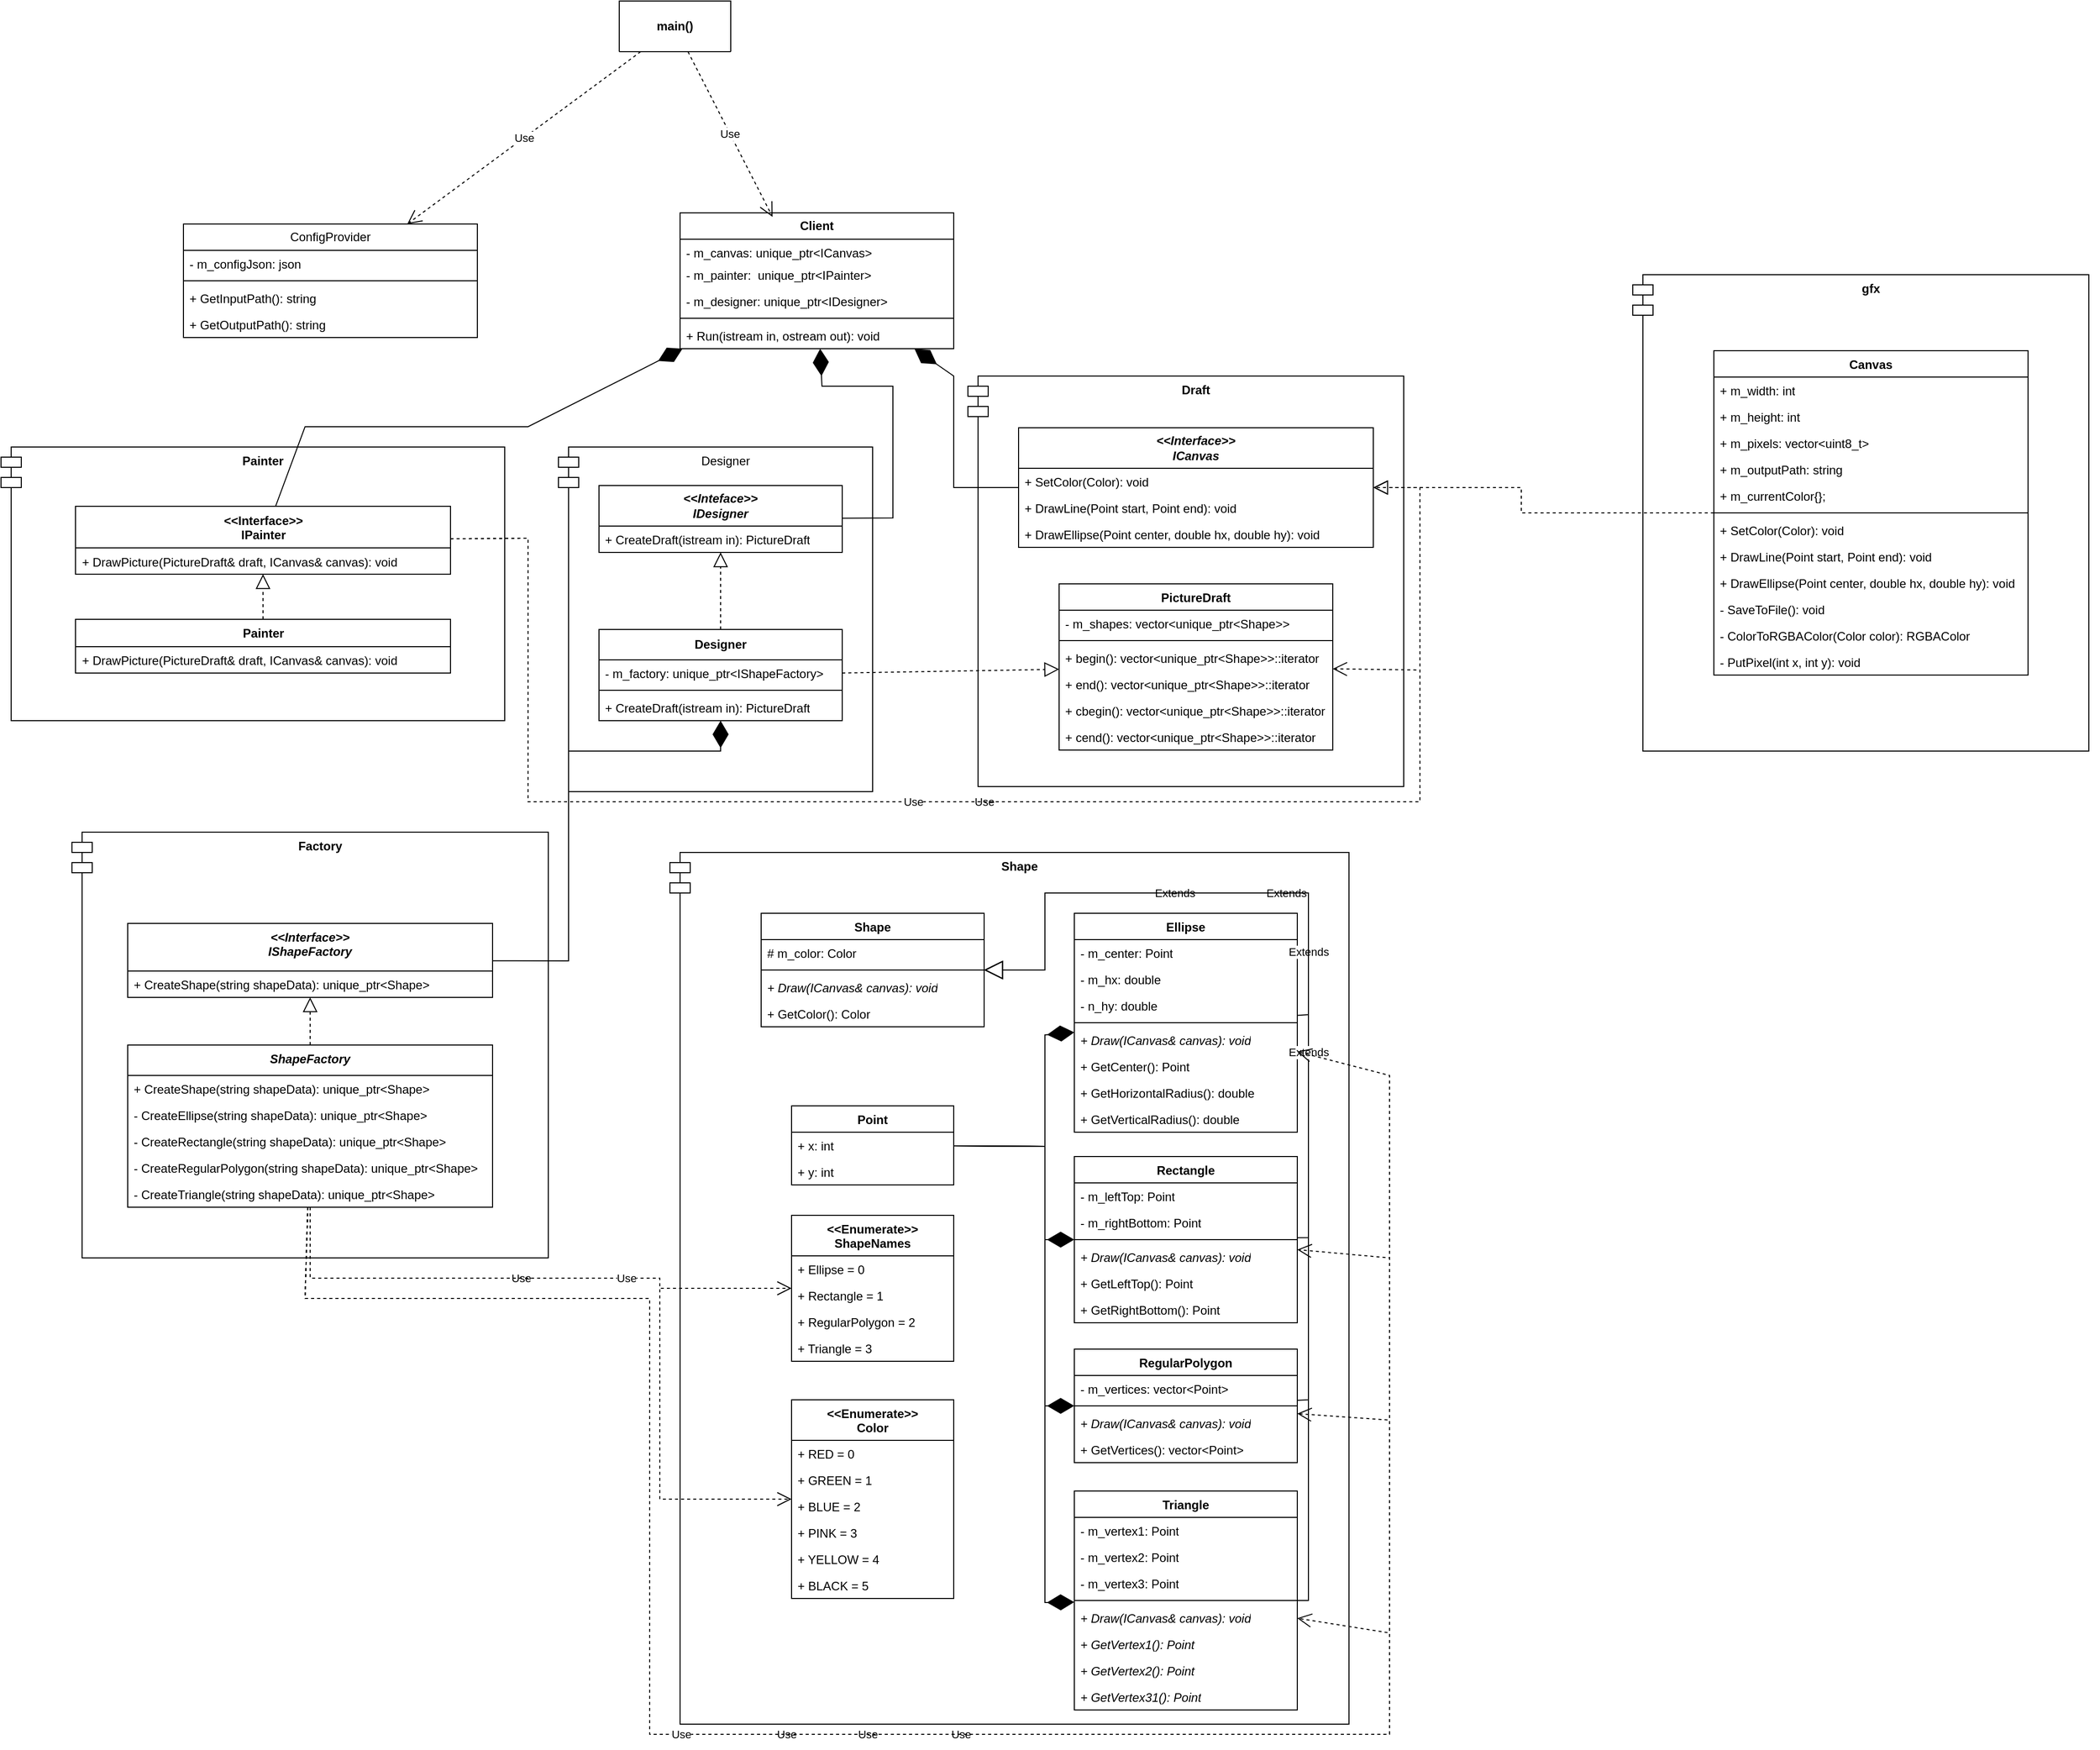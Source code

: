 <mxfile version="24.7.17">
  <diagram name="Страница — 1" id="SXaM1InzI6wnPIK8T-pC">
    <mxGraphModel dx="3489" dy="2000" grid="1" gridSize="10" guides="1" tooltips="1" connect="1" arrows="1" fold="1" page="1" pageScale="1" pageWidth="827" pageHeight="1169" math="0" shadow="0">
      <root>
        <mxCell id="0" />
        <mxCell id="1" parent="0" />
        <mxCell id="J_MpdMhLJ1Pl_25GPO_s-174" value="Designer" style="shape=module;align=left;spacingLeft=20;align=center;verticalAlign=top;whiteSpace=wrap;html=1;" vertex="1" parent="1">
          <mxGeometry x="820" y="480" width="310" height="340" as="geometry" />
        </mxCell>
        <mxCell id="J_MpdMhLJ1Pl_25GPO_s-74" value="" style="group" vertex="1" connectable="0" parent="1">
          <mxGeometry x="1890" y="310" width="450" height="470" as="geometry" />
        </mxCell>
        <mxCell id="J_MpdMhLJ1Pl_25GPO_s-73" value="&lt;b&gt;gfx&lt;/b&gt;" style="shape=module;align=left;spacingLeft=20;align=center;verticalAlign=top;whiteSpace=wrap;html=1;" vertex="1" parent="J_MpdMhLJ1Pl_25GPO_s-74">
          <mxGeometry x="-10" width="450" height="470" as="geometry" />
        </mxCell>
        <mxCell id="J_MpdMhLJ1Pl_25GPO_s-7" value="Canvas" style="swimlane;fontStyle=1;align=center;verticalAlign=top;childLayout=stackLayout;horizontal=1;startSize=26;horizontalStack=0;resizeParent=1;resizeParentMax=0;resizeLast=0;collapsible=1;marginBottom=0;whiteSpace=wrap;html=1;" vertex="1" parent="J_MpdMhLJ1Pl_25GPO_s-74">
          <mxGeometry x="70" y="75" width="310" height="320" as="geometry" />
        </mxCell>
        <mxCell id="J_MpdMhLJ1Pl_25GPO_s-8" value="+ m_width: int" style="text;strokeColor=none;fillColor=none;align=left;verticalAlign=top;spacingLeft=4;spacingRight=4;overflow=hidden;rotatable=0;points=[[0,0.5],[1,0.5]];portConstraint=eastwest;whiteSpace=wrap;html=1;" vertex="1" parent="J_MpdMhLJ1Pl_25GPO_s-7">
          <mxGeometry y="26" width="310" height="26" as="geometry" />
        </mxCell>
        <mxCell id="J_MpdMhLJ1Pl_25GPO_s-12" value="+ m_height: int" style="text;strokeColor=none;fillColor=none;align=left;verticalAlign=top;spacingLeft=4;spacingRight=4;overflow=hidden;rotatable=0;points=[[0,0.5],[1,0.5]];portConstraint=eastwest;whiteSpace=wrap;html=1;" vertex="1" parent="J_MpdMhLJ1Pl_25GPO_s-7">
          <mxGeometry y="52" width="310" height="26" as="geometry" />
        </mxCell>
        <mxCell id="J_MpdMhLJ1Pl_25GPO_s-13" value="+ m_pixels: vector&amp;lt;uint8_t&amp;gt;" style="text;strokeColor=none;fillColor=none;align=left;verticalAlign=top;spacingLeft=4;spacingRight=4;overflow=hidden;rotatable=0;points=[[0,0.5],[1,0.5]];portConstraint=eastwest;whiteSpace=wrap;html=1;" vertex="1" parent="J_MpdMhLJ1Pl_25GPO_s-7">
          <mxGeometry y="78" width="310" height="26" as="geometry" />
        </mxCell>
        <mxCell id="J_MpdMhLJ1Pl_25GPO_s-14" value="+ m_outputPath: string" style="text;strokeColor=none;fillColor=none;align=left;verticalAlign=top;spacingLeft=4;spacingRight=4;overflow=hidden;rotatable=0;points=[[0,0.5],[1,0.5]];portConstraint=eastwest;whiteSpace=wrap;html=1;" vertex="1" parent="J_MpdMhLJ1Pl_25GPO_s-7">
          <mxGeometry y="104" width="310" height="26" as="geometry" />
        </mxCell>
        <mxCell id="J_MpdMhLJ1Pl_25GPO_s-11" value="+ m_currentColor{};" style="text;strokeColor=none;fillColor=none;align=left;verticalAlign=top;spacingLeft=4;spacingRight=4;overflow=hidden;rotatable=0;points=[[0,0.5],[1,0.5]];portConstraint=eastwest;whiteSpace=wrap;html=1;" vertex="1" parent="J_MpdMhLJ1Pl_25GPO_s-7">
          <mxGeometry y="130" width="310" height="26" as="geometry" />
        </mxCell>
        <mxCell id="J_MpdMhLJ1Pl_25GPO_s-9" value="" style="line;strokeWidth=1;fillColor=none;align=left;verticalAlign=middle;spacingTop=-1;spacingLeft=3;spacingRight=3;rotatable=0;labelPosition=right;points=[];portConstraint=eastwest;strokeColor=inherit;" vertex="1" parent="J_MpdMhLJ1Pl_25GPO_s-7">
          <mxGeometry y="156" width="310" height="8" as="geometry" />
        </mxCell>
        <mxCell id="J_MpdMhLJ1Pl_25GPO_s-10" value="+ SetColor(Color): void" style="text;strokeColor=none;fillColor=none;align=left;verticalAlign=top;spacingLeft=4;spacingRight=4;overflow=hidden;rotatable=0;points=[[0,0.5],[1,0.5]];portConstraint=eastwest;whiteSpace=wrap;html=1;" vertex="1" parent="J_MpdMhLJ1Pl_25GPO_s-7">
          <mxGeometry y="164" width="310" height="26" as="geometry" />
        </mxCell>
        <mxCell id="J_MpdMhLJ1Pl_25GPO_s-15" value="+ DrawLine(Point start, Point end): void" style="text;strokeColor=none;fillColor=none;align=left;verticalAlign=top;spacingLeft=4;spacingRight=4;overflow=hidden;rotatable=0;points=[[0,0.5],[1,0.5]];portConstraint=eastwest;whiteSpace=wrap;html=1;" vertex="1" parent="J_MpdMhLJ1Pl_25GPO_s-7">
          <mxGeometry y="190" width="310" height="26" as="geometry" />
        </mxCell>
        <mxCell id="J_MpdMhLJ1Pl_25GPO_s-17" value="+ DrawEllipse(Point center, double hx, double hy): void" style="text;strokeColor=none;fillColor=none;align=left;verticalAlign=top;spacingLeft=4;spacingRight=4;overflow=hidden;rotatable=0;points=[[0,0.5],[1,0.5]];portConstraint=eastwest;whiteSpace=wrap;html=1;" vertex="1" parent="J_MpdMhLJ1Pl_25GPO_s-7">
          <mxGeometry y="216" width="310" height="26" as="geometry" />
        </mxCell>
        <mxCell id="J_MpdMhLJ1Pl_25GPO_s-18" value="- SaveToFile(): void" style="text;strokeColor=none;fillColor=none;align=left;verticalAlign=top;spacingLeft=4;spacingRight=4;overflow=hidden;rotatable=0;points=[[0,0.5],[1,0.5]];portConstraint=eastwest;whiteSpace=wrap;html=1;" vertex="1" parent="J_MpdMhLJ1Pl_25GPO_s-7">
          <mxGeometry y="242" width="310" height="26" as="geometry" />
        </mxCell>
        <mxCell id="J_MpdMhLJ1Pl_25GPO_s-19" value="- ColorToRGBAColor(Color color): RGBAColor" style="text;strokeColor=none;fillColor=none;align=left;verticalAlign=top;spacingLeft=4;spacingRight=4;overflow=hidden;rotatable=0;points=[[0,0.5],[1,0.5]];portConstraint=eastwest;whiteSpace=wrap;html=1;" vertex="1" parent="J_MpdMhLJ1Pl_25GPO_s-7">
          <mxGeometry y="268" width="310" height="26" as="geometry" />
        </mxCell>
        <mxCell id="J_MpdMhLJ1Pl_25GPO_s-16" value="- PutPixel(int x, int y): void" style="text;strokeColor=none;fillColor=none;align=left;verticalAlign=top;spacingLeft=4;spacingRight=4;overflow=hidden;rotatable=0;points=[[0,0.5],[1,0.5]];portConstraint=eastwest;whiteSpace=wrap;html=1;" vertex="1" parent="J_MpdMhLJ1Pl_25GPO_s-7">
          <mxGeometry y="294" width="310" height="26" as="geometry" />
        </mxCell>
        <mxCell id="J_MpdMhLJ1Pl_25GPO_s-55" value="" style="group;fontStyle=1" vertex="1" connectable="0" parent="1">
          <mxGeometry x="1224" y="410" width="430" height="405" as="geometry" />
        </mxCell>
        <mxCell id="J_MpdMhLJ1Pl_25GPO_s-54" value="&lt;b&gt;Draft&lt;/b&gt;" style="shape=module;align=left;spacingLeft=20;align=center;verticalAlign=top;whiteSpace=wrap;html=1;" vertex="1" parent="J_MpdMhLJ1Pl_25GPO_s-55">
          <mxGeometry width="430" height="405" as="geometry" />
        </mxCell>
        <mxCell id="J_MpdMhLJ1Pl_25GPO_s-36" value="&amp;lt;&amp;lt;Interface&amp;gt;&amp;gt;&lt;br&gt;ICanvas" style="swimlane;fontStyle=3;childLayout=stackLayout;horizontal=1;startSize=40;fillColor=none;horizontalStack=0;resizeParent=1;resizeParentMax=0;resizeLast=0;collapsible=1;marginBottom=0;whiteSpace=wrap;html=1;" vertex="1" parent="J_MpdMhLJ1Pl_25GPO_s-55">
          <mxGeometry x="50" y="51" width="350" height="118" as="geometry" />
        </mxCell>
        <mxCell id="J_MpdMhLJ1Pl_25GPO_s-40" value="+ SetColor(Color): void" style="text;strokeColor=none;fillColor=none;align=left;verticalAlign=top;spacingLeft=4;spacingRight=4;overflow=hidden;rotatable=0;points=[[0,0.5],[1,0.5]];portConstraint=eastwest;whiteSpace=wrap;html=1;" vertex="1" parent="J_MpdMhLJ1Pl_25GPO_s-36">
          <mxGeometry y="40" width="350" height="26" as="geometry" />
        </mxCell>
        <mxCell id="J_MpdMhLJ1Pl_25GPO_s-41" value="+ DrawLine(Point start, Point end): void" style="text;strokeColor=none;fillColor=none;align=left;verticalAlign=top;spacingLeft=4;spacingRight=4;overflow=hidden;rotatable=0;points=[[0,0.5],[1,0.5]];portConstraint=eastwest;whiteSpace=wrap;html=1;" vertex="1" parent="J_MpdMhLJ1Pl_25GPO_s-36">
          <mxGeometry y="66" width="350" height="26" as="geometry" />
        </mxCell>
        <mxCell id="J_MpdMhLJ1Pl_25GPO_s-42" value="+ DrawEllipse(Point center, double hx, double hy): void" style="text;strokeColor=none;fillColor=none;align=left;verticalAlign=top;spacingLeft=4;spacingRight=4;overflow=hidden;rotatable=0;points=[[0,0.5],[1,0.5]];portConstraint=eastwest;whiteSpace=wrap;html=1;" vertex="1" parent="J_MpdMhLJ1Pl_25GPO_s-36">
          <mxGeometry y="92" width="350" height="26" as="geometry" />
        </mxCell>
        <mxCell id="J_MpdMhLJ1Pl_25GPO_s-43" value="PictureDraft" style="swimlane;fontStyle=1;align=center;verticalAlign=top;childLayout=stackLayout;horizontal=1;startSize=26;horizontalStack=0;resizeParent=1;resizeParentMax=0;resizeLast=0;collapsible=1;marginBottom=0;whiteSpace=wrap;html=1;" vertex="1" parent="J_MpdMhLJ1Pl_25GPO_s-55">
          <mxGeometry x="90" y="205" width="270" height="164" as="geometry" />
        </mxCell>
        <mxCell id="J_MpdMhLJ1Pl_25GPO_s-44" value="- m_shapes: vector&amp;lt;unique_ptr&amp;lt;Shape&amp;gt;&amp;gt;" style="text;strokeColor=none;fillColor=none;align=left;verticalAlign=top;spacingLeft=4;spacingRight=4;overflow=hidden;rotatable=0;points=[[0,0.5],[1,0.5]];portConstraint=eastwest;whiteSpace=wrap;html=1;" vertex="1" parent="J_MpdMhLJ1Pl_25GPO_s-43">
          <mxGeometry y="26" width="270" height="26" as="geometry" />
        </mxCell>
        <mxCell id="J_MpdMhLJ1Pl_25GPO_s-45" value="" style="line;strokeWidth=1;fillColor=none;align=left;verticalAlign=middle;spacingTop=-1;spacingLeft=3;spacingRight=3;rotatable=0;labelPosition=right;points=[];portConstraint=eastwest;strokeColor=inherit;" vertex="1" parent="J_MpdMhLJ1Pl_25GPO_s-43">
          <mxGeometry y="52" width="270" height="8" as="geometry" />
        </mxCell>
        <mxCell id="J_MpdMhLJ1Pl_25GPO_s-51" value="+ begin(): vector&amp;lt;unique_ptr&amp;lt;Shape&amp;gt;&amp;gt;::iterator" style="text;strokeColor=none;fillColor=none;align=left;verticalAlign=top;spacingLeft=4;spacingRight=4;overflow=hidden;rotatable=0;points=[[0,0.5],[1,0.5]];portConstraint=eastwest;whiteSpace=wrap;html=1;" vertex="1" parent="J_MpdMhLJ1Pl_25GPO_s-43">
          <mxGeometry y="60" width="270" height="26" as="geometry" />
        </mxCell>
        <mxCell id="J_MpdMhLJ1Pl_25GPO_s-46" value="+ end(): vector&amp;lt;unique_ptr&amp;lt;Shape&amp;gt;&amp;gt;::iterator" style="text;strokeColor=none;fillColor=none;align=left;verticalAlign=top;spacingLeft=4;spacingRight=4;overflow=hidden;rotatable=0;points=[[0,0.5],[1,0.5]];portConstraint=eastwest;whiteSpace=wrap;html=1;" vertex="1" parent="J_MpdMhLJ1Pl_25GPO_s-43">
          <mxGeometry y="86" width="270" height="26" as="geometry" />
        </mxCell>
        <mxCell id="J_MpdMhLJ1Pl_25GPO_s-49" value="+ cbegin(): vector&amp;lt;unique_ptr&amp;lt;Shape&amp;gt;&amp;gt;::iterator" style="text;strokeColor=none;fillColor=none;align=left;verticalAlign=top;spacingLeft=4;spacingRight=4;overflow=hidden;rotatable=0;points=[[0,0.5],[1,0.5]];portConstraint=eastwest;whiteSpace=wrap;html=1;" vertex="1" parent="J_MpdMhLJ1Pl_25GPO_s-43">
          <mxGeometry y="112" width="270" height="26" as="geometry" />
        </mxCell>
        <mxCell id="J_MpdMhLJ1Pl_25GPO_s-50" value="+ cend(): vector&amp;lt;unique_ptr&amp;lt;Shape&amp;gt;&amp;gt;::iterator" style="text;strokeColor=none;fillColor=none;align=left;verticalAlign=top;spacingLeft=4;spacingRight=4;overflow=hidden;rotatable=0;points=[[0,0.5],[1,0.5]];portConstraint=eastwest;whiteSpace=wrap;html=1;" vertex="1" parent="J_MpdMhLJ1Pl_25GPO_s-43">
          <mxGeometry y="138" width="270" height="26" as="geometry" />
        </mxCell>
        <mxCell id="J_MpdMhLJ1Pl_25GPO_s-1" value="ConfigProvider" style="swimlane;fontStyle=0;childLayout=stackLayout;horizontal=1;startSize=26;fillColor=none;horizontalStack=0;resizeParent=1;resizeParentMax=0;resizeLast=0;collapsible=1;marginBottom=0;whiteSpace=wrap;html=1;" vertex="1" parent="1">
          <mxGeometry x="450" y="260" width="290" height="112" as="geometry" />
        </mxCell>
        <mxCell id="J_MpdMhLJ1Pl_25GPO_s-2" value="- m_configJson: json" style="text;strokeColor=none;fillColor=none;align=left;verticalAlign=top;spacingLeft=4;spacingRight=4;overflow=hidden;rotatable=0;points=[[0,0.5],[1,0.5]];portConstraint=eastwest;whiteSpace=wrap;html=1;" vertex="1" parent="J_MpdMhLJ1Pl_25GPO_s-1">
          <mxGeometry y="26" width="290" height="26" as="geometry" />
        </mxCell>
        <mxCell id="J_MpdMhLJ1Pl_25GPO_s-5" value="" style="line;strokeWidth=1;fillColor=none;align=left;verticalAlign=middle;spacingTop=-1;spacingLeft=3;spacingRight=3;rotatable=0;labelPosition=right;points=[];portConstraint=eastwest;strokeColor=inherit;" vertex="1" parent="J_MpdMhLJ1Pl_25GPO_s-1">
          <mxGeometry y="52" width="290" height="8" as="geometry" />
        </mxCell>
        <mxCell id="J_MpdMhLJ1Pl_25GPO_s-4" value="+ GetInputPath(): string" style="text;strokeColor=none;fillColor=none;align=left;verticalAlign=top;spacingLeft=4;spacingRight=4;overflow=hidden;rotatable=0;points=[[0,0.5],[1,0.5]];portConstraint=eastwest;whiteSpace=wrap;html=1;" vertex="1" parent="J_MpdMhLJ1Pl_25GPO_s-1">
          <mxGeometry y="60" width="290" height="26" as="geometry" />
        </mxCell>
        <mxCell id="J_MpdMhLJ1Pl_25GPO_s-6" value="+ GetOutputPath(): string" style="text;strokeColor=none;fillColor=none;align=left;verticalAlign=top;spacingLeft=4;spacingRight=4;overflow=hidden;rotatable=0;points=[[0,0.5],[1,0.5]];portConstraint=eastwest;whiteSpace=wrap;html=1;" vertex="1" parent="J_MpdMhLJ1Pl_25GPO_s-1">
          <mxGeometry y="86" width="290" height="26" as="geometry" />
        </mxCell>
        <mxCell id="J_MpdMhLJ1Pl_25GPO_s-20" value="Client" style="swimlane;fontStyle=1;childLayout=stackLayout;horizontal=1;startSize=26;fillColor=none;horizontalStack=0;resizeParent=1;resizeParentMax=0;resizeLast=0;collapsible=1;marginBottom=0;whiteSpace=wrap;html=1;" vertex="1" parent="1">
          <mxGeometry x="940" y="249" width="270" height="134" as="geometry" />
        </mxCell>
        <mxCell id="J_MpdMhLJ1Pl_25GPO_s-21" value="- m_canvas: unique_ptr&amp;lt;ICanvas&amp;gt;" style="text;strokeColor=none;fillColor=none;align=left;verticalAlign=top;spacingLeft=4;spacingRight=4;overflow=hidden;rotatable=0;points=[[0,0.5],[1,0.5]];portConstraint=eastwest;whiteSpace=wrap;html=1;" vertex="1" parent="J_MpdMhLJ1Pl_25GPO_s-20">
          <mxGeometry y="26" width="270" height="22" as="geometry" />
        </mxCell>
        <mxCell id="J_MpdMhLJ1Pl_25GPO_s-23" value="- m_painter:&amp;nbsp; unique_ptr&amp;lt;IPainter&amp;gt;" style="text;strokeColor=none;fillColor=none;align=left;verticalAlign=top;spacingLeft=4;spacingRight=4;overflow=hidden;rotatable=0;points=[[0,0.5],[1,0.5]];portConstraint=eastwest;whiteSpace=wrap;html=1;" vertex="1" parent="J_MpdMhLJ1Pl_25GPO_s-20">
          <mxGeometry y="48" width="270" height="26" as="geometry" />
        </mxCell>
        <mxCell id="J_MpdMhLJ1Pl_25GPO_s-22" value="- m_designer: unique_ptr&amp;lt;IDesigner&amp;gt;" style="text;strokeColor=none;fillColor=none;align=left;verticalAlign=top;spacingLeft=4;spacingRight=4;overflow=hidden;rotatable=0;points=[[0,0.5],[1,0.5]];portConstraint=eastwest;whiteSpace=wrap;html=1;" vertex="1" parent="J_MpdMhLJ1Pl_25GPO_s-20">
          <mxGeometry y="74" width="270" height="26" as="geometry" />
        </mxCell>
        <mxCell id="J_MpdMhLJ1Pl_25GPO_s-24" value="" style="line;strokeWidth=1;fillColor=none;align=left;verticalAlign=middle;spacingTop=-1;spacingLeft=3;spacingRight=3;rotatable=0;labelPosition=right;points=[];portConstraint=eastwest;strokeColor=inherit;" vertex="1" parent="J_MpdMhLJ1Pl_25GPO_s-20">
          <mxGeometry y="100" width="270" height="8" as="geometry" />
        </mxCell>
        <mxCell id="J_MpdMhLJ1Pl_25GPO_s-25" value="+ Run(istream in, ostream out): void" style="text;strokeColor=none;fillColor=none;align=left;verticalAlign=top;spacingLeft=4;spacingRight=4;overflow=hidden;rotatable=0;points=[[0,0.5],[1,0.5]];portConstraint=eastwest;whiteSpace=wrap;html=1;" vertex="1" parent="J_MpdMhLJ1Pl_25GPO_s-20">
          <mxGeometry y="108" width="270" height="26" as="geometry" />
        </mxCell>
        <mxCell id="J_MpdMhLJ1Pl_25GPO_s-26" value="&amp;lt;&amp;lt;Inteface&amp;gt;&amp;gt;&lt;br&gt;IDesigner" style="swimlane;fontStyle=3;childLayout=stackLayout;horizontal=1;startSize=40;fillColor=none;horizontalStack=0;resizeParent=1;resizeParentMax=0;resizeLast=0;collapsible=1;marginBottom=0;whiteSpace=wrap;html=1;" vertex="1" parent="1">
          <mxGeometry x="860" y="518" width="240" height="66" as="geometry" />
        </mxCell>
        <mxCell id="J_MpdMhLJ1Pl_25GPO_s-27" value="+ CreateDraft(istream in): PictureDraft" style="text;strokeColor=none;fillColor=none;align=left;verticalAlign=top;spacingLeft=4;spacingRight=4;overflow=hidden;rotatable=0;points=[[0,0.5],[1,0.5]];portConstraint=eastwest;whiteSpace=wrap;html=1;" vertex="1" parent="J_MpdMhLJ1Pl_25GPO_s-26">
          <mxGeometry y="40" width="240" height="26" as="geometry" />
        </mxCell>
        <mxCell id="J_MpdMhLJ1Pl_25GPO_s-30" value="Designer" style="swimlane;fontStyle=1;childLayout=stackLayout;horizontal=1;startSize=30;fillColor=none;horizontalStack=0;resizeParent=1;resizeParentMax=0;resizeLast=0;collapsible=1;marginBottom=0;whiteSpace=wrap;html=1;" vertex="1" parent="1">
          <mxGeometry x="860" y="660" width="240" height="90" as="geometry" />
        </mxCell>
        <mxCell id="J_MpdMhLJ1Pl_25GPO_s-33" value="- m_factory: unique_ptr&amp;lt;IShapeFactory&amp;gt;" style="text;strokeColor=none;fillColor=none;align=left;verticalAlign=top;spacingLeft=4;spacingRight=4;overflow=hidden;rotatable=0;points=[[0,0.5],[1,0.5]];portConstraint=eastwest;whiteSpace=wrap;html=1;" vertex="1" parent="J_MpdMhLJ1Pl_25GPO_s-30">
          <mxGeometry y="30" width="240" height="26" as="geometry" />
        </mxCell>
        <mxCell id="J_MpdMhLJ1Pl_25GPO_s-32" value="" style="line;strokeWidth=1;fillColor=none;align=left;verticalAlign=middle;spacingTop=-1;spacingLeft=3;spacingRight=3;rotatable=0;labelPosition=right;points=[];portConstraint=eastwest;strokeColor=inherit;" vertex="1" parent="J_MpdMhLJ1Pl_25GPO_s-30">
          <mxGeometry y="56" width="240" height="8" as="geometry" />
        </mxCell>
        <mxCell id="J_MpdMhLJ1Pl_25GPO_s-31" value="+ CreateDraft(istream in): PictureDraft" style="text;strokeColor=none;fillColor=none;align=left;verticalAlign=top;spacingLeft=4;spacingRight=4;overflow=hidden;rotatable=0;points=[[0,0.5],[1,0.5]];portConstraint=eastwest;whiteSpace=wrap;html=1;" vertex="1" parent="J_MpdMhLJ1Pl_25GPO_s-30">
          <mxGeometry y="64" width="240" height="26" as="geometry" />
        </mxCell>
        <mxCell id="J_MpdMhLJ1Pl_25GPO_s-34" value="" style="endArrow=block;dashed=1;endFill=0;endSize=12;html=1;rounded=0;" edge="1" parent="1" source="J_MpdMhLJ1Pl_25GPO_s-30" target="J_MpdMhLJ1Pl_25GPO_s-26">
          <mxGeometry width="160" relative="1" as="geometry">
            <mxPoint x="930" y="700" as="sourcePoint" />
            <mxPoint x="1090" y="700" as="targetPoint" />
          </mxGeometry>
        </mxCell>
        <mxCell id="J_MpdMhLJ1Pl_25GPO_s-35" value="" style="endArrow=diamondThin;endFill=1;endSize=24;html=1;rounded=0;" edge="1" parent="1" source="J_MpdMhLJ1Pl_25GPO_s-26" target="J_MpdMhLJ1Pl_25GPO_s-20">
          <mxGeometry width="160" relative="1" as="geometry">
            <mxPoint x="750" y="560" as="sourcePoint" />
            <mxPoint x="910" y="560" as="targetPoint" />
            <Array as="points">
              <mxPoint x="1150" y="550" />
              <mxPoint x="1150" y="420" />
              <mxPoint x="1080" y="420" />
            </Array>
          </mxGeometry>
        </mxCell>
        <mxCell id="J_MpdMhLJ1Pl_25GPO_s-47" value="" style="endArrow=block;dashed=1;endFill=0;endSize=12;html=1;rounded=0;" edge="1" parent="1" source="J_MpdMhLJ1Pl_25GPO_s-7" target="J_MpdMhLJ1Pl_25GPO_s-36">
          <mxGeometry width="160" relative="1" as="geometry">
            <mxPoint x="930" y="630" as="sourcePoint" />
            <mxPoint x="1090" y="630" as="targetPoint" />
            <Array as="points">
              <mxPoint x="1770" y="545" />
              <mxPoint x="1770" y="520" />
            </Array>
          </mxGeometry>
        </mxCell>
        <mxCell id="J_MpdMhLJ1Pl_25GPO_s-48" value="" style="endArrow=diamondThin;endFill=1;endSize=24;html=1;rounded=0;" edge="1" parent="1" source="J_MpdMhLJ1Pl_25GPO_s-36" target="J_MpdMhLJ1Pl_25GPO_s-20">
          <mxGeometry width="160" relative="1" as="geometry">
            <mxPoint x="930" y="630" as="sourcePoint" />
            <mxPoint x="1090" y="630" as="targetPoint" />
            <Array as="points">
              <mxPoint x="1210" y="520" />
              <mxPoint x="1210" y="410" />
            </Array>
          </mxGeometry>
        </mxCell>
        <mxCell id="J_MpdMhLJ1Pl_25GPO_s-53" value="" style="endArrow=block;dashed=1;endFill=0;endSize=12;html=1;rounded=0;" edge="1" parent="1" source="J_MpdMhLJ1Pl_25GPO_s-30" target="J_MpdMhLJ1Pl_25GPO_s-43">
          <mxGeometry width="160" relative="1" as="geometry">
            <mxPoint x="1210" y="670" as="sourcePoint" />
            <mxPoint x="1370" y="670" as="targetPoint" />
          </mxGeometry>
        </mxCell>
        <mxCell id="J_MpdMhLJ1Pl_25GPO_s-62" value="&lt;b&gt;main()&lt;/b&gt;" style="swimlane;fontStyle=0;childLayout=stackLayout;horizontal=1;startSize=50;fillColor=none;horizontalStack=0;resizeParent=1;resizeParentMax=0;resizeLast=0;collapsible=1;marginBottom=0;whiteSpace=wrap;html=1;" vertex="1" collapsed="1" parent="1">
          <mxGeometry x="880" y="40" width="110" height="50" as="geometry">
            <mxRectangle x="900" y="80" width="140" height="52" as="alternateBounds" />
          </mxGeometry>
        </mxCell>
        <mxCell id="J_MpdMhLJ1Pl_25GPO_s-66" value="Use" style="endArrow=open;endSize=12;dashed=1;html=1;rounded=0;" edge="1" parent="1" source="J_MpdMhLJ1Pl_25GPO_s-62" target="J_MpdMhLJ1Pl_25GPO_s-1">
          <mxGeometry width="160" relative="1" as="geometry">
            <mxPoint x="550" y="270" as="sourcePoint" />
            <mxPoint x="710" y="270" as="targetPoint" />
          </mxGeometry>
        </mxCell>
        <mxCell id="J_MpdMhLJ1Pl_25GPO_s-68" value="Use" style="endArrow=open;endSize=12;dashed=1;html=1;rounded=0;entryX=0.338;entryY=0.03;entryDx=0;entryDy=0;entryPerimeter=0;" edge="1" parent="1" source="J_MpdMhLJ1Pl_25GPO_s-62" target="J_MpdMhLJ1Pl_25GPO_s-20">
          <mxGeometry width="160" relative="1" as="geometry">
            <mxPoint x="550" y="270" as="sourcePoint" />
            <mxPoint x="710" y="270" as="targetPoint" />
          </mxGeometry>
        </mxCell>
        <mxCell id="J_MpdMhLJ1Pl_25GPO_s-70" value="" style="group" vertex="1" connectable="0" parent="1">
          <mxGeometry x="270" y="480" width="497" height="270" as="geometry" />
        </mxCell>
        <mxCell id="J_MpdMhLJ1Pl_25GPO_s-69" value="&lt;b&gt;Painter&lt;/b&gt;" style="shape=module;align=left;spacingLeft=20;align=center;verticalAlign=top;whiteSpace=wrap;html=1;" vertex="1" parent="J_MpdMhLJ1Pl_25GPO_s-70">
          <mxGeometry width="497" height="270" as="geometry" />
        </mxCell>
        <mxCell id="J_MpdMhLJ1Pl_25GPO_s-56" value="&amp;lt;&amp;lt;Interface&amp;gt;&amp;gt;&lt;br&gt;IPainter" style="swimlane;fontStyle=1;align=center;verticalAlign=top;childLayout=stackLayout;horizontal=1;startSize=41;horizontalStack=0;resizeParent=1;resizeParentMax=0;resizeLast=0;collapsible=1;marginBottom=0;whiteSpace=wrap;html=1;" vertex="1" parent="J_MpdMhLJ1Pl_25GPO_s-70">
          <mxGeometry x="73.5" y="58.5" width="370" height="67" as="geometry" />
        </mxCell>
        <mxCell id="J_MpdMhLJ1Pl_25GPO_s-59" value="+ DrawPicture(PictureDraft&amp;amp; draft, ICanvas&amp;amp; canvas): void" style="text;strokeColor=none;fillColor=none;align=left;verticalAlign=top;spacingLeft=4;spacingRight=4;overflow=hidden;rotatable=0;points=[[0,0.5],[1,0.5]];portConstraint=eastwest;whiteSpace=wrap;html=1;" vertex="1" parent="J_MpdMhLJ1Pl_25GPO_s-56">
          <mxGeometry y="41" width="370" height="26" as="geometry" />
        </mxCell>
        <mxCell id="J_MpdMhLJ1Pl_25GPO_s-60" value="Painter" style="swimlane;fontStyle=1;align=center;verticalAlign=top;childLayout=stackLayout;horizontal=1;startSize=27;horizontalStack=0;resizeParent=1;resizeParentMax=0;resizeLast=0;collapsible=1;marginBottom=0;whiteSpace=wrap;html=1;" vertex="1" parent="J_MpdMhLJ1Pl_25GPO_s-70">
          <mxGeometry x="73.5" y="170" width="370" height="53" as="geometry" />
        </mxCell>
        <mxCell id="J_MpdMhLJ1Pl_25GPO_s-61" value="+ DrawPicture(PictureDraft&amp;amp; draft, ICanvas&amp;amp; canvas): void" style="text;strokeColor=none;fillColor=none;align=left;verticalAlign=top;spacingLeft=4;spacingRight=4;overflow=hidden;rotatable=0;points=[[0,0.5],[1,0.5]];portConstraint=eastwest;whiteSpace=wrap;html=1;" vertex="1" parent="J_MpdMhLJ1Pl_25GPO_s-60">
          <mxGeometry y="27" width="370" height="26" as="geometry" />
        </mxCell>
        <mxCell id="J_MpdMhLJ1Pl_25GPO_s-72" value="" style="endArrow=block;dashed=1;endFill=0;endSize=12;html=1;rounded=0;" edge="1" parent="J_MpdMhLJ1Pl_25GPO_s-70" source="J_MpdMhLJ1Pl_25GPO_s-60" target="J_MpdMhLJ1Pl_25GPO_s-56">
          <mxGeometry width="160" relative="1" as="geometry">
            <mxPoint x="717" y="190" as="sourcePoint" />
            <mxPoint x="712" y="115" as="targetPoint" />
          </mxGeometry>
        </mxCell>
        <mxCell id="J_MpdMhLJ1Pl_25GPO_s-71" value="" style="endArrow=diamondThin;endFill=1;endSize=24;html=1;rounded=0;" edge="1" parent="1" source="J_MpdMhLJ1Pl_25GPO_s-56" target="J_MpdMhLJ1Pl_25GPO_s-20">
          <mxGeometry width="160" relative="1" as="geometry">
            <mxPoint x="1351" y="471" as="sourcePoint" />
            <mxPoint x="1208" y="393" as="targetPoint" />
            <Array as="points">
              <mxPoint x="570" y="460" />
              <mxPoint x="790" y="460" />
            </Array>
          </mxGeometry>
        </mxCell>
        <mxCell id="J_MpdMhLJ1Pl_25GPO_s-76" value="Use" style="endArrow=open;endSize=12;dashed=1;html=1;rounded=0;" edge="1" parent="1" source="J_MpdMhLJ1Pl_25GPO_s-56" target="J_MpdMhLJ1Pl_25GPO_s-36">
          <mxGeometry width="160" relative="1" as="geometry">
            <mxPoint x="820" y="960" as="sourcePoint" />
            <mxPoint x="980" y="960" as="targetPoint" />
            <Array as="points">
              <mxPoint x="790" y="570" />
              <mxPoint x="790" y="830" />
              <mxPoint x="1670" y="830" />
              <mxPoint x="1670" y="520" />
            </Array>
          </mxGeometry>
        </mxCell>
        <mxCell id="J_MpdMhLJ1Pl_25GPO_s-77" value="&lt;b&gt;Shape&lt;/b&gt;" style="shape=module;align=left;spacingLeft=20;align=center;verticalAlign=top;whiteSpace=wrap;html=1;" vertex="1" parent="1">
          <mxGeometry x="930" y="880" width="670" height="860" as="geometry" />
        </mxCell>
        <mxCell id="J_MpdMhLJ1Pl_25GPO_s-78" value="&amp;lt;&amp;lt;Enumerate&amp;gt;&amp;gt;&lt;br&gt;Color" style="swimlane;fontStyle=1;align=center;verticalAlign=top;childLayout=stackLayout;horizontal=1;startSize=40;horizontalStack=0;resizeParent=1;resizeParentMax=0;resizeLast=0;collapsible=1;marginBottom=0;whiteSpace=wrap;html=1;" vertex="1" parent="1">
          <mxGeometry x="1050" y="1420" width="160" height="196" as="geometry" />
        </mxCell>
        <mxCell id="J_MpdMhLJ1Pl_25GPO_s-79" value="+ RED = 0" style="text;strokeColor=none;fillColor=none;align=left;verticalAlign=top;spacingLeft=4;spacingRight=4;overflow=hidden;rotatable=0;points=[[0,0.5],[1,0.5]];portConstraint=eastwest;whiteSpace=wrap;html=1;" vertex="1" parent="J_MpdMhLJ1Pl_25GPO_s-78">
          <mxGeometry y="40" width="160" height="26" as="geometry" />
        </mxCell>
        <mxCell id="J_MpdMhLJ1Pl_25GPO_s-84" value="+ GREEN = 1" style="text;strokeColor=none;fillColor=none;align=left;verticalAlign=top;spacingLeft=4;spacingRight=4;overflow=hidden;rotatable=0;points=[[0,0.5],[1,0.5]];portConstraint=eastwest;whiteSpace=wrap;html=1;" vertex="1" parent="J_MpdMhLJ1Pl_25GPO_s-78">
          <mxGeometry y="66" width="160" height="26" as="geometry" />
        </mxCell>
        <mxCell id="J_MpdMhLJ1Pl_25GPO_s-86" value="+ BLUE = 2" style="text;strokeColor=none;fillColor=none;align=left;verticalAlign=top;spacingLeft=4;spacingRight=4;overflow=hidden;rotatable=0;points=[[0,0.5],[1,0.5]];portConstraint=eastwest;whiteSpace=wrap;html=1;" vertex="1" parent="J_MpdMhLJ1Pl_25GPO_s-78">
          <mxGeometry y="92" width="160" height="26" as="geometry" />
        </mxCell>
        <mxCell id="J_MpdMhLJ1Pl_25GPO_s-87" value="+ PINK = 3" style="text;strokeColor=none;fillColor=none;align=left;verticalAlign=top;spacingLeft=4;spacingRight=4;overflow=hidden;rotatable=0;points=[[0,0.5],[1,0.5]];portConstraint=eastwest;whiteSpace=wrap;html=1;" vertex="1" parent="J_MpdMhLJ1Pl_25GPO_s-78">
          <mxGeometry y="118" width="160" height="26" as="geometry" />
        </mxCell>
        <mxCell id="J_MpdMhLJ1Pl_25GPO_s-85" value="+ YELLOW = 4" style="text;strokeColor=none;fillColor=none;align=left;verticalAlign=top;spacingLeft=4;spacingRight=4;overflow=hidden;rotatable=0;points=[[0,0.5],[1,0.5]];portConstraint=eastwest;whiteSpace=wrap;html=1;" vertex="1" parent="J_MpdMhLJ1Pl_25GPO_s-78">
          <mxGeometry y="144" width="160" height="26" as="geometry" />
        </mxCell>
        <mxCell id="J_MpdMhLJ1Pl_25GPO_s-83" value="+ BLACK = 5" style="text;strokeColor=none;fillColor=none;align=left;verticalAlign=top;spacingLeft=4;spacingRight=4;overflow=hidden;rotatable=0;points=[[0,0.5],[1,0.5]];portConstraint=eastwest;whiteSpace=wrap;html=1;" vertex="1" parent="J_MpdMhLJ1Pl_25GPO_s-78">
          <mxGeometry y="170" width="160" height="26" as="geometry" />
        </mxCell>
        <mxCell id="J_MpdMhLJ1Pl_25GPO_s-88" value="Point" style="swimlane;fontStyle=1;align=center;verticalAlign=top;childLayout=stackLayout;horizontal=1;startSize=26;horizontalStack=0;resizeParent=1;resizeParentMax=0;resizeLast=0;collapsible=1;marginBottom=0;whiteSpace=wrap;html=1;" vertex="1" parent="1">
          <mxGeometry x="1050" y="1130" width="160" height="78" as="geometry" />
        </mxCell>
        <mxCell id="J_MpdMhLJ1Pl_25GPO_s-89" value="+ x: int" style="text;strokeColor=none;fillColor=none;align=left;verticalAlign=top;spacingLeft=4;spacingRight=4;overflow=hidden;rotatable=0;points=[[0,0.5],[1,0.5]];portConstraint=eastwest;whiteSpace=wrap;html=1;" vertex="1" parent="J_MpdMhLJ1Pl_25GPO_s-88">
          <mxGeometry y="26" width="160" height="26" as="geometry" />
        </mxCell>
        <mxCell id="J_MpdMhLJ1Pl_25GPO_s-91" value="+ y: int" style="text;strokeColor=none;fillColor=none;align=left;verticalAlign=top;spacingLeft=4;spacingRight=4;overflow=hidden;rotatable=0;points=[[0,0.5],[1,0.5]];portConstraint=eastwest;whiteSpace=wrap;html=1;" vertex="1" parent="J_MpdMhLJ1Pl_25GPO_s-88">
          <mxGeometry y="52" width="160" height="26" as="geometry" />
        </mxCell>
        <mxCell id="J_MpdMhLJ1Pl_25GPO_s-92" value="&amp;lt;&amp;lt;Enumerate&amp;gt;&amp;gt;&lt;br&gt;ShapeNames" style="swimlane;fontStyle=1;align=center;verticalAlign=top;childLayout=stackLayout;horizontal=1;startSize=40;horizontalStack=0;resizeParent=1;resizeParentMax=0;resizeLast=0;collapsible=1;marginBottom=0;whiteSpace=wrap;html=1;" vertex="1" parent="1">
          <mxGeometry x="1050" y="1238" width="160" height="144" as="geometry" />
        </mxCell>
        <mxCell id="J_MpdMhLJ1Pl_25GPO_s-93" value="+ Ellipse = 0" style="text;strokeColor=none;fillColor=none;align=left;verticalAlign=top;spacingLeft=4;spacingRight=4;overflow=hidden;rotatable=0;points=[[0,0.5],[1,0.5]];portConstraint=eastwest;whiteSpace=wrap;html=1;" vertex="1" parent="J_MpdMhLJ1Pl_25GPO_s-92">
          <mxGeometry y="40" width="160" height="26" as="geometry" />
        </mxCell>
        <mxCell id="J_MpdMhLJ1Pl_25GPO_s-94" value="+ Rectangle = 1" style="text;strokeColor=none;fillColor=none;align=left;verticalAlign=top;spacingLeft=4;spacingRight=4;overflow=hidden;rotatable=0;points=[[0,0.5],[1,0.5]];portConstraint=eastwest;whiteSpace=wrap;html=1;" vertex="1" parent="J_MpdMhLJ1Pl_25GPO_s-92">
          <mxGeometry y="66" width="160" height="26" as="geometry" />
        </mxCell>
        <mxCell id="J_MpdMhLJ1Pl_25GPO_s-95" value="+ RegularPolygon = 2" style="text;strokeColor=none;fillColor=none;align=left;verticalAlign=top;spacingLeft=4;spacingRight=4;overflow=hidden;rotatable=0;points=[[0,0.5],[1,0.5]];portConstraint=eastwest;whiteSpace=wrap;html=1;" vertex="1" parent="J_MpdMhLJ1Pl_25GPO_s-92">
          <mxGeometry y="92" width="160" height="26" as="geometry" />
        </mxCell>
        <mxCell id="J_MpdMhLJ1Pl_25GPO_s-96" value="+ Triangle = 3" style="text;strokeColor=none;fillColor=none;align=left;verticalAlign=top;spacingLeft=4;spacingRight=4;overflow=hidden;rotatable=0;points=[[0,0.5],[1,0.5]];portConstraint=eastwest;whiteSpace=wrap;html=1;" vertex="1" parent="J_MpdMhLJ1Pl_25GPO_s-92">
          <mxGeometry y="118" width="160" height="26" as="geometry" />
        </mxCell>
        <mxCell id="J_MpdMhLJ1Pl_25GPO_s-99" value="Shape" style="swimlane;fontStyle=1;align=center;verticalAlign=top;childLayout=stackLayout;horizontal=1;startSize=26;horizontalStack=0;resizeParent=1;resizeParentMax=0;resizeLast=0;collapsible=1;marginBottom=0;whiteSpace=wrap;html=1;" vertex="1" parent="1">
          <mxGeometry x="1020" y="940" width="220" height="112" as="geometry" />
        </mxCell>
        <mxCell id="J_MpdMhLJ1Pl_25GPO_s-100" value="# m_color: Color" style="text;strokeColor=none;fillColor=none;align=left;verticalAlign=top;spacingLeft=4;spacingRight=4;overflow=hidden;rotatable=0;points=[[0,0.5],[1,0.5]];portConstraint=eastwest;whiteSpace=wrap;html=1;" vertex="1" parent="J_MpdMhLJ1Pl_25GPO_s-99">
          <mxGeometry y="26" width="220" height="26" as="geometry" />
        </mxCell>
        <mxCell id="J_MpdMhLJ1Pl_25GPO_s-101" value="" style="line;strokeWidth=1;fillColor=none;align=left;verticalAlign=middle;spacingTop=-1;spacingLeft=3;spacingRight=3;rotatable=0;labelPosition=right;points=[];portConstraint=eastwest;strokeColor=inherit;" vertex="1" parent="J_MpdMhLJ1Pl_25GPO_s-99">
          <mxGeometry y="52" width="220" height="8" as="geometry" />
        </mxCell>
        <mxCell id="J_MpdMhLJ1Pl_25GPO_s-102" value="&lt;i&gt;+ Draw(ICanvas&amp;amp; canvas): void&lt;/i&gt;" style="text;strokeColor=none;fillColor=none;align=left;verticalAlign=top;spacingLeft=4;spacingRight=4;overflow=hidden;rotatable=0;points=[[0,0.5],[1,0.5]];portConstraint=eastwest;whiteSpace=wrap;html=1;" vertex="1" parent="J_MpdMhLJ1Pl_25GPO_s-99">
          <mxGeometry y="60" width="220" height="26" as="geometry" />
        </mxCell>
        <mxCell id="J_MpdMhLJ1Pl_25GPO_s-103" value="+ GetColor(): Color" style="text;strokeColor=none;fillColor=none;align=left;verticalAlign=top;spacingLeft=4;spacingRight=4;overflow=hidden;rotatable=0;points=[[0,0.5],[1,0.5]];portConstraint=eastwest;whiteSpace=wrap;html=1;" vertex="1" parent="J_MpdMhLJ1Pl_25GPO_s-99">
          <mxGeometry y="86" width="220" height="26" as="geometry" />
        </mxCell>
        <mxCell id="J_MpdMhLJ1Pl_25GPO_s-105" value="Ellipse" style="swimlane;fontStyle=1;align=center;verticalAlign=top;childLayout=stackLayout;horizontal=1;startSize=26;horizontalStack=0;resizeParent=1;resizeParentMax=0;resizeLast=0;collapsible=1;marginBottom=0;whiteSpace=wrap;html=1;" vertex="1" parent="1">
          <mxGeometry x="1329" y="940" width="220" height="216" as="geometry" />
        </mxCell>
        <mxCell id="J_MpdMhLJ1Pl_25GPO_s-106" value="- m_center: Point" style="text;strokeColor=none;fillColor=none;align=left;verticalAlign=top;spacingLeft=4;spacingRight=4;overflow=hidden;rotatable=0;points=[[0,0.5],[1,0.5]];portConstraint=eastwest;whiteSpace=wrap;html=1;" vertex="1" parent="J_MpdMhLJ1Pl_25GPO_s-105">
          <mxGeometry y="26" width="220" height="26" as="geometry" />
        </mxCell>
        <mxCell id="J_MpdMhLJ1Pl_25GPO_s-110" value="- m_hx: double" style="text;strokeColor=none;fillColor=none;align=left;verticalAlign=top;spacingLeft=4;spacingRight=4;overflow=hidden;rotatable=0;points=[[0,0.5],[1,0.5]];portConstraint=eastwest;whiteSpace=wrap;html=1;" vertex="1" parent="J_MpdMhLJ1Pl_25GPO_s-105">
          <mxGeometry y="52" width="220" height="26" as="geometry" />
        </mxCell>
        <mxCell id="J_MpdMhLJ1Pl_25GPO_s-111" value="- n_hy: double" style="text;strokeColor=none;fillColor=none;align=left;verticalAlign=top;spacingLeft=4;spacingRight=4;overflow=hidden;rotatable=0;points=[[0,0.5],[1,0.5]];portConstraint=eastwest;whiteSpace=wrap;html=1;" vertex="1" parent="J_MpdMhLJ1Pl_25GPO_s-105">
          <mxGeometry y="78" width="220" height="26" as="geometry" />
        </mxCell>
        <mxCell id="J_MpdMhLJ1Pl_25GPO_s-107" value="" style="line;strokeWidth=1;fillColor=none;align=left;verticalAlign=middle;spacingTop=-1;spacingLeft=3;spacingRight=3;rotatable=0;labelPosition=right;points=[];portConstraint=eastwest;strokeColor=inherit;" vertex="1" parent="J_MpdMhLJ1Pl_25GPO_s-105">
          <mxGeometry y="104" width="220" height="8" as="geometry" />
        </mxCell>
        <mxCell id="J_MpdMhLJ1Pl_25GPO_s-108" value="&lt;i&gt;+ Draw(ICanvas&amp;amp; canvas): void&lt;/i&gt;" style="text;strokeColor=none;fillColor=none;align=left;verticalAlign=top;spacingLeft=4;spacingRight=4;overflow=hidden;rotatable=0;points=[[0,0.5],[1,0.5]];portConstraint=eastwest;whiteSpace=wrap;html=1;" vertex="1" parent="J_MpdMhLJ1Pl_25GPO_s-105">
          <mxGeometry y="112" width="220" height="26" as="geometry" />
        </mxCell>
        <mxCell id="J_MpdMhLJ1Pl_25GPO_s-109" value="+ GetCenter(): Point" style="text;strokeColor=none;fillColor=none;align=left;verticalAlign=top;spacingLeft=4;spacingRight=4;overflow=hidden;rotatable=0;points=[[0,0.5],[1,0.5]];portConstraint=eastwest;whiteSpace=wrap;html=1;" vertex="1" parent="J_MpdMhLJ1Pl_25GPO_s-105">
          <mxGeometry y="138" width="220" height="26" as="geometry" />
        </mxCell>
        <mxCell id="J_MpdMhLJ1Pl_25GPO_s-112" value="+ GetHorizontalRadius(): double" style="text;strokeColor=none;fillColor=none;align=left;verticalAlign=top;spacingLeft=4;spacingRight=4;overflow=hidden;rotatable=0;points=[[0,0.5],[1,0.5]];portConstraint=eastwest;whiteSpace=wrap;html=1;" vertex="1" parent="J_MpdMhLJ1Pl_25GPO_s-105">
          <mxGeometry y="164" width="220" height="26" as="geometry" />
        </mxCell>
        <mxCell id="J_MpdMhLJ1Pl_25GPO_s-113" value="+ GetVerticalRadius(): double" style="text;strokeColor=none;fillColor=none;align=left;verticalAlign=top;spacingLeft=4;spacingRight=4;overflow=hidden;rotatable=0;points=[[0,0.5],[1,0.5]];portConstraint=eastwest;whiteSpace=wrap;html=1;" vertex="1" parent="J_MpdMhLJ1Pl_25GPO_s-105">
          <mxGeometry y="190" width="220" height="26" as="geometry" />
        </mxCell>
        <mxCell id="J_MpdMhLJ1Pl_25GPO_s-114" value="Rectangle" style="swimlane;fontStyle=1;align=center;verticalAlign=top;childLayout=stackLayout;horizontal=1;startSize=26;horizontalStack=0;resizeParent=1;resizeParentMax=0;resizeLast=0;collapsible=1;marginBottom=0;whiteSpace=wrap;html=1;" vertex="1" parent="1">
          <mxGeometry x="1329" y="1180" width="220" height="164" as="geometry" />
        </mxCell>
        <mxCell id="J_MpdMhLJ1Pl_25GPO_s-115" value="- m_leftTop: Point" style="text;strokeColor=none;fillColor=none;align=left;verticalAlign=top;spacingLeft=4;spacingRight=4;overflow=hidden;rotatable=0;points=[[0,0.5],[1,0.5]];portConstraint=eastwest;whiteSpace=wrap;html=1;" vertex="1" parent="J_MpdMhLJ1Pl_25GPO_s-114">
          <mxGeometry y="26" width="220" height="26" as="geometry" />
        </mxCell>
        <mxCell id="J_MpdMhLJ1Pl_25GPO_s-116" value="- m_rightBottom: Point" style="text;strokeColor=none;fillColor=none;align=left;verticalAlign=top;spacingLeft=4;spacingRight=4;overflow=hidden;rotatable=0;points=[[0,0.5],[1,0.5]];portConstraint=eastwest;whiteSpace=wrap;html=1;" vertex="1" parent="J_MpdMhLJ1Pl_25GPO_s-114">
          <mxGeometry y="52" width="220" height="26" as="geometry" />
        </mxCell>
        <mxCell id="J_MpdMhLJ1Pl_25GPO_s-118" value="" style="line;strokeWidth=1;fillColor=none;align=left;verticalAlign=middle;spacingTop=-1;spacingLeft=3;spacingRight=3;rotatable=0;labelPosition=right;points=[];portConstraint=eastwest;strokeColor=inherit;" vertex="1" parent="J_MpdMhLJ1Pl_25GPO_s-114">
          <mxGeometry y="78" width="220" height="8" as="geometry" />
        </mxCell>
        <mxCell id="J_MpdMhLJ1Pl_25GPO_s-119" value="&lt;i&gt;+ Draw(ICanvas&amp;amp; canvas): void&lt;/i&gt;" style="text;strokeColor=none;fillColor=none;align=left;verticalAlign=top;spacingLeft=4;spacingRight=4;overflow=hidden;rotatable=0;points=[[0,0.5],[1,0.5]];portConstraint=eastwest;whiteSpace=wrap;html=1;" vertex="1" parent="J_MpdMhLJ1Pl_25GPO_s-114">
          <mxGeometry y="86" width="220" height="26" as="geometry" />
        </mxCell>
        <mxCell id="J_MpdMhLJ1Pl_25GPO_s-120" value="+ GetLeftTop(): Point" style="text;strokeColor=none;fillColor=none;align=left;verticalAlign=top;spacingLeft=4;spacingRight=4;overflow=hidden;rotatable=0;points=[[0,0.5],[1,0.5]];portConstraint=eastwest;whiteSpace=wrap;html=1;" vertex="1" parent="J_MpdMhLJ1Pl_25GPO_s-114">
          <mxGeometry y="112" width="220" height="26" as="geometry" />
        </mxCell>
        <mxCell id="J_MpdMhLJ1Pl_25GPO_s-123" value="+ GetRightBottom(): Point" style="text;strokeColor=none;fillColor=none;align=left;verticalAlign=top;spacingLeft=4;spacingRight=4;overflow=hidden;rotatable=0;points=[[0,0.5],[1,0.5]];portConstraint=eastwest;whiteSpace=wrap;html=1;" vertex="1" parent="J_MpdMhLJ1Pl_25GPO_s-114">
          <mxGeometry y="138" width="220" height="26" as="geometry" />
        </mxCell>
        <mxCell id="J_MpdMhLJ1Pl_25GPO_s-124" value="RegularPolygon" style="swimlane;fontStyle=1;align=center;verticalAlign=top;childLayout=stackLayout;horizontal=1;startSize=26;horizontalStack=0;resizeParent=1;resizeParentMax=0;resizeLast=0;collapsible=1;marginBottom=0;whiteSpace=wrap;html=1;" vertex="1" parent="1">
          <mxGeometry x="1329" y="1370" width="220" height="112" as="geometry" />
        </mxCell>
        <mxCell id="J_MpdMhLJ1Pl_25GPO_s-125" value="- m_vertices: vector&amp;lt;Point&amp;gt;" style="text;strokeColor=none;fillColor=none;align=left;verticalAlign=top;spacingLeft=4;spacingRight=4;overflow=hidden;rotatable=0;points=[[0,0.5],[1,0.5]];portConstraint=eastwest;whiteSpace=wrap;html=1;" vertex="1" parent="J_MpdMhLJ1Pl_25GPO_s-124">
          <mxGeometry y="26" width="220" height="26" as="geometry" />
        </mxCell>
        <mxCell id="J_MpdMhLJ1Pl_25GPO_s-127" value="" style="line;strokeWidth=1;fillColor=none;align=left;verticalAlign=middle;spacingTop=-1;spacingLeft=3;spacingRight=3;rotatable=0;labelPosition=right;points=[];portConstraint=eastwest;strokeColor=inherit;" vertex="1" parent="J_MpdMhLJ1Pl_25GPO_s-124">
          <mxGeometry y="52" width="220" height="8" as="geometry" />
        </mxCell>
        <mxCell id="J_MpdMhLJ1Pl_25GPO_s-128" value="&lt;i&gt;+ Draw(ICanvas&amp;amp; canvas): void&lt;/i&gt;" style="text;strokeColor=none;fillColor=none;align=left;verticalAlign=top;spacingLeft=4;spacingRight=4;overflow=hidden;rotatable=0;points=[[0,0.5],[1,0.5]];portConstraint=eastwest;whiteSpace=wrap;html=1;" vertex="1" parent="J_MpdMhLJ1Pl_25GPO_s-124">
          <mxGeometry y="60" width="220" height="26" as="geometry" />
        </mxCell>
        <mxCell id="J_MpdMhLJ1Pl_25GPO_s-129" value="+ GetVertices(): vector&amp;lt;Point&amp;gt;" style="text;strokeColor=none;fillColor=none;align=left;verticalAlign=top;spacingLeft=4;spacingRight=4;overflow=hidden;rotatable=0;points=[[0,0.5],[1,0.5]];portConstraint=eastwest;whiteSpace=wrap;html=1;" vertex="1" parent="J_MpdMhLJ1Pl_25GPO_s-124">
          <mxGeometry y="86" width="220" height="26" as="geometry" />
        </mxCell>
        <mxCell id="J_MpdMhLJ1Pl_25GPO_s-131" value="Triangle" style="swimlane;fontStyle=1;align=center;verticalAlign=top;childLayout=stackLayout;horizontal=1;startSize=26;horizontalStack=0;resizeParent=1;resizeParentMax=0;resizeLast=0;collapsible=1;marginBottom=0;whiteSpace=wrap;html=1;" vertex="1" parent="1">
          <mxGeometry x="1329" y="1510" width="220" height="216" as="geometry" />
        </mxCell>
        <mxCell id="J_MpdMhLJ1Pl_25GPO_s-132" value="- m_vertex1: Point" style="text;strokeColor=none;fillColor=none;align=left;verticalAlign=top;spacingLeft=4;spacingRight=4;overflow=hidden;rotatable=0;points=[[0,0.5],[1,0.5]];portConstraint=eastwest;whiteSpace=wrap;html=1;" vertex="1" parent="J_MpdMhLJ1Pl_25GPO_s-131">
          <mxGeometry y="26" width="220" height="26" as="geometry" />
        </mxCell>
        <mxCell id="J_MpdMhLJ1Pl_25GPO_s-138" value="- m_vertex2: Point" style="text;strokeColor=none;fillColor=none;align=left;verticalAlign=top;spacingLeft=4;spacingRight=4;overflow=hidden;rotatable=0;points=[[0,0.5],[1,0.5]];portConstraint=eastwest;whiteSpace=wrap;html=1;" vertex="1" parent="J_MpdMhLJ1Pl_25GPO_s-131">
          <mxGeometry y="52" width="220" height="26" as="geometry" />
        </mxCell>
        <mxCell id="J_MpdMhLJ1Pl_25GPO_s-139" value="- m_vertex3: Point" style="text;strokeColor=none;fillColor=none;align=left;verticalAlign=top;spacingLeft=4;spacingRight=4;overflow=hidden;rotatable=0;points=[[0,0.5],[1,0.5]];portConstraint=eastwest;whiteSpace=wrap;html=1;" vertex="1" parent="J_MpdMhLJ1Pl_25GPO_s-131">
          <mxGeometry y="78" width="220" height="26" as="geometry" />
        </mxCell>
        <mxCell id="J_MpdMhLJ1Pl_25GPO_s-134" value="" style="line;strokeWidth=1;fillColor=none;align=left;verticalAlign=middle;spacingTop=-1;spacingLeft=3;spacingRight=3;rotatable=0;labelPosition=right;points=[];portConstraint=eastwest;strokeColor=inherit;" vertex="1" parent="J_MpdMhLJ1Pl_25GPO_s-131">
          <mxGeometry y="104" width="220" height="8" as="geometry" />
        </mxCell>
        <mxCell id="J_MpdMhLJ1Pl_25GPO_s-135" value="&lt;i&gt;+ Draw(ICanvas&amp;amp; canvas): void&lt;/i&gt;" style="text;strokeColor=none;fillColor=none;align=left;verticalAlign=top;spacingLeft=4;spacingRight=4;overflow=hidden;rotatable=0;points=[[0,0.5],[1,0.5]];portConstraint=eastwest;whiteSpace=wrap;html=1;" vertex="1" parent="J_MpdMhLJ1Pl_25GPO_s-131">
          <mxGeometry y="112" width="220" height="26" as="geometry" />
        </mxCell>
        <mxCell id="J_MpdMhLJ1Pl_25GPO_s-142" value="&lt;i&gt;+ GetVertex1(): Point&lt;/i&gt;" style="text;strokeColor=none;fillColor=none;align=left;verticalAlign=top;spacingLeft=4;spacingRight=4;overflow=hidden;rotatable=0;points=[[0,0.5],[1,0.5]];portConstraint=eastwest;whiteSpace=wrap;html=1;" vertex="1" parent="J_MpdMhLJ1Pl_25GPO_s-131">
          <mxGeometry y="138" width="220" height="26" as="geometry" />
        </mxCell>
        <mxCell id="J_MpdMhLJ1Pl_25GPO_s-141" value="&lt;i&gt;+ GetVertex2(): Point&lt;/i&gt;" style="text;strokeColor=none;fillColor=none;align=left;verticalAlign=top;spacingLeft=4;spacingRight=4;overflow=hidden;rotatable=0;points=[[0,0.5],[1,0.5]];portConstraint=eastwest;whiteSpace=wrap;html=1;" vertex="1" parent="J_MpdMhLJ1Pl_25GPO_s-131">
          <mxGeometry y="164" width="220" height="26" as="geometry" />
        </mxCell>
        <mxCell id="J_MpdMhLJ1Pl_25GPO_s-140" value="&lt;i&gt;+ GetVertex31(): Point&lt;/i&gt;" style="text;strokeColor=none;fillColor=none;align=left;verticalAlign=top;spacingLeft=4;spacingRight=4;overflow=hidden;rotatable=0;points=[[0,0.5],[1,0.5]];portConstraint=eastwest;whiteSpace=wrap;html=1;" vertex="1" parent="J_MpdMhLJ1Pl_25GPO_s-131">
          <mxGeometry y="190" width="220" height="26" as="geometry" />
        </mxCell>
        <mxCell id="J_MpdMhLJ1Pl_25GPO_s-143" value="Extends" style="endArrow=block;endSize=16;endFill=0;html=1;rounded=0;" edge="1" parent="1" source="J_MpdMhLJ1Pl_25GPO_s-105" target="J_MpdMhLJ1Pl_25GPO_s-99">
          <mxGeometry width="160" relative="1" as="geometry">
            <mxPoint x="1340" y="1300" as="sourcePoint" />
            <mxPoint x="1500" y="1300" as="targetPoint" />
            <Array as="points">
              <mxPoint x="1560" y="1040" />
              <mxPoint x="1560" y="920" />
              <mxPoint x="1300" y="920" />
              <mxPoint x="1300" y="996" />
            </Array>
          </mxGeometry>
        </mxCell>
        <mxCell id="J_MpdMhLJ1Pl_25GPO_s-144" value="Extends" style="endArrow=block;endSize=16;endFill=0;html=1;rounded=0;" edge="1" parent="1" source="J_MpdMhLJ1Pl_25GPO_s-114" target="J_MpdMhLJ1Pl_25GPO_s-99">
          <mxGeometry width="160" relative="1" as="geometry">
            <mxPoint x="1090" y="1250" as="sourcePoint" />
            <mxPoint x="1250" y="1250" as="targetPoint" />
            <Array as="points">
              <mxPoint x="1560" y="1260" />
              <mxPoint x="1560" y="920" />
              <mxPoint x="1300" y="920" />
              <mxPoint x="1300" y="996" />
            </Array>
          </mxGeometry>
        </mxCell>
        <mxCell id="J_MpdMhLJ1Pl_25GPO_s-146" value="Extends" style="endArrow=block;endSize=16;endFill=0;html=1;rounded=0;" edge="1" parent="1" source="J_MpdMhLJ1Pl_25GPO_s-124" target="J_MpdMhLJ1Pl_25GPO_s-99">
          <mxGeometry width="160" relative="1" as="geometry">
            <mxPoint x="1339" y="1272" as="sourcePoint" />
            <mxPoint x="1250" y="1006" as="targetPoint" />
            <Array as="points">
              <mxPoint x="1560" y="1420" />
              <mxPoint x="1560" y="920" />
              <mxPoint x="1300" y="920" />
              <mxPoint x="1300" y="996" />
            </Array>
          </mxGeometry>
        </mxCell>
        <mxCell id="J_MpdMhLJ1Pl_25GPO_s-147" value="Extends" style="endArrow=block;endSize=16;endFill=0;html=1;rounded=0;" edge="1" parent="1" source="J_MpdMhLJ1Pl_25GPO_s-131" target="J_MpdMhLJ1Pl_25GPO_s-99">
          <mxGeometry width="160" relative="1" as="geometry">
            <mxPoint x="1349" y="1282" as="sourcePoint" />
            <mxPoint x="1260" y="1016" as="targetPoint" />
            <Array as="points">
              <mxPoint x="1560" y="1618" />
              <mxPoint x="1560" y="920" />
              <mxPoint x="1300" y="920" />
              <mxPoint x="1300" y="996" />
            </Array>
          </mxGeometry>
        </mxCell>
        <mxCell id="J_MpdMhLJ1Pl_25GPO_s-148" value="" style="endArrow=diamondThin;endFill=1;endSize=24;html=1;rounded=0;" edge="1" parent="1" source="J_MpdMhLJ1Pl_25GPO_s-88" target="J_MpdMhLJ1Pl_25GPO_s-105">
          <mxGeometry width="160" relative="1" as="geometry">
            <mxPoint x="850" y="1320" as="sourcePoint" />
            <mxPoint x="1010" y="1320" as="targetPoint" />
            <Array as="points">
              <mxPoint x="1300" y="1170" />
              <mxPoint x="1300" y="1060" />
            </Array>
          </mxGeometry>
        </mxCell>
        <mxCell id="J_MpdMhLJ1Pl_25GPO_s-149" value="" style="endArrow=diamondThin;endFill=1;endSize=24;html=1;rounded=0;" edge="1" parent="1" source="J_MpdMhLJ1Pl_25GPO_s-88" target="J_MpdMhLJ1Pl_25GPO_s-124">
          <mxGeometry width="160" relative="1" as="geometry">
            <mxPoint x="1220" y="1152" as="sourcePoint" />
            <mxPoint x="1339" y="1103" as="targetPoint" />
            <Array as="points">
              <mxPoint x="1300" y="1170" />
              <mxPoint x="1300" y="1426" />
            </Array>
          </mxGeometry>
        </mxCell>
        <mxCell id="J_MpdMhLJ1Pl_25GPO_s-150" value="" style="endArrow=diamondThin;endFill=1;endSize=24;html=1;rounded=0;" edge="1" parent="1" source="J_MpdMhLJ1Pl_25GPO_s-88" target="J_MpdMhLJ1Pl_25GPO_s-114">
          <mxGeometry width="160" relative="1" as="geometry">
            <mxPoint x="1230" y="1162" as="sourcePoint" />
            <mxPoint x="1349" y="1113" as="targetPoint" />
            <Array as="points">
              <mxPoint x="1300" y="1170" />
              <mxPoint x="1300" y="1262" />
            </Array>
          </mxGeometry>
        </mxCell>
        <mxCell id="J_MpdMhLJ1Pl_25GPO_s-151" value="" style="endArrow=diamondThin;endFill=1;endSize=24;html=1;rounded=0;" edge="1" parent="1" source="J_MpdMhLJ1Pl_25GPO_s-88" target="J_MpdMhLJ1Pl_25GPO_s-131">
          <mxGeometry width="160" relative="1" as="geometry">
            <mxPoint x="1240" y="1172" as="sourcePoint" />
            <mxPoint x="1359" y="1123" as="targetPoint" />
            <Array as="points">
              <mxPoint x="1300" y="1170" />
              <mxPoint x="1300" y="1620" />
            </Array>
          </mxGeometry>
        </mxCell>
        <mxCell id="J_MpdMhLJ1Pl_25GPO_s-152" value="&lt;b&gt;Factory&lt;/b&gt;" style="shape=module;align=left;spacingLeft=20;align=center;verticalAlign=top;whiteSpace=wrap;html=1;" vertex="1" parent="1">
          <mxGeometry x="340" y="860" width="470" height="420" as="geometry" />
        </mxCell>
        <mxCell id="J_MpdMhLJ1Pl_25GPO_s-153" value="&lt;i&gt;&amp;lt;&amp;lt;Interface&amp;gt;&amp;gt;&lt;br&gt;IShapeFactory&lt;/i&gt;" style="swimlane;fontStyle=1;align=center;verticalAlign=top;childLayout=stackLayout;horizontal=1;startSize=47;horizontalStack=0;resizeParent=1;resizeParentMax=0;resizeLast=0;collapsible=1;marginBottom=0;whiteSpace=wrap;html=1;" vertex="1" parent="1">
          <mxGeometry x="395" y="950" width="360" height="73" as="geometry" />
        </mxCell>
        <mxCell id="J_MpdMhLJ1Pl_25GPO_s-156" value="+ CreateShape(string shapeData): unique_ptr&amp;lt;Shape&amp;gt;" style="text;strokeColor=none;fillColor=none;align=left;verticalAlign=top;spacingLeft=4;spacingRight=4;overflow=hidden;rotatable=0;points=[[0,0.5],[1,0.5]];portConstraint=eastwest;whiteSpace=wrap;html=1;" vertex="1" parent="J_MpdMhLJ1Pl_25GPO_s-153">
          <mxGeometry y="47" width="360" height="26" as="geometry" />
        </mxCell>
        <mxCell id="J_MpdMhLJ1Pl_25GPO_s-157" value="&lt;i&gt;ShapeFactory&lt;/i&gt;" style="swimlane;fontStyle=1;align=center;verticalAlign=top;childLayout=stackLayout;horizontal=1;startSize=30;horizontalStack=0;resizeParent=1;resizeParentMax=0;resizeLast=0;collapsible=1;marginBottom=0;whiteSpace=wrap;html=1;" vertex="1" parent="1">
          <mxGeometry x="395" y="1070" width="360" height="160" as="geometry" />
        </mxCell>
        <mxCell id="J_MpdMhLJ1Pl_25GPO_s-158" value="+ CreateShape(string shapeData): unique_ptr&amp;lt;Shape&amp;gt;" style="text;strokeColor=none;fillColor=none;align=left;verticalAlign=top;spacingLeft=4;spacingRight=4;overflow=hidden;rotatable=0;points=[[0,0.5],[1,0.5]];portConstraint=eastwest;whiteSpace=wrap;html=1;" vertex="1" parent="J_MpdMhLJ1Pl_25GPO_s-157">
          <mxGeometry y="30" width="360" height="26" as="geometry" />
        </mxCell>
        <mxCell id="J_MpdMhLJ1Pl_25GPO_s-159" value="- CreateEllipse(string shapeData): unique_ptr&amp;lt;Shape&amp;gt;" style="text;strokeColor=none;fillColor=none;align=left;verticalAlign=top;spacingLeft=4;spacingRight=4;overflow=hidden;rotatable=0;points=[[0,0.5],[1,0.5]];portConstraint=eastwest;whiteSpace=wrap;html=1;" vertex="1" parent="J_MpdMhLJ1Pl_25GPO_s-157">
          <mxGeometry y="56" width="360" height="26" as="geometry" />
        </mxCell>
        <mxCell id="J_MpdMhLJ1Pl_25GPO_s-161" value="- CreateRectangle(string shapeData): unique_ptr&amp;lt;Shape&amp;gt;" style="text;strokeColor=none;fillColor=none;align=left;verticalAlign=top;spacingLeft=4;spacingRight=4;overflow=hidden;rotatable=0;points=[[0,0.5],[1,0.5]];portConstraint=eastwest;whiteSpace=wrap;html=1;" vertex="1" parent="J_MpdMhLJ1Pl_25GPO_s-157">
          <mxGeometry y="82" width="360" height="26" as="geometry" />
        </mxCell>
        <mxCell id="J_MpdMhLJ1Pl_25GPO_s-162" value="- CreateRegularPolygon(string shapeData): unique_ptr&amp;lt;Shape&amp;gt;" style="text;strokeColor=none;fillColor=none;align=left;verticalAlign=top;spacingLeft=4;spacingRight=4;overflow=hidden;rotatable=0;points=[[0,0.5],[1,0.5]];portConstraint=eastwest;whiteSpace=wrap;html=1;" vertex="1" parent="J_MpdMhLJ1Pl_25GPO_s-157">
          <mxGeometry y="108" width="360" height="26" as="geometry" />
        </mxCell>
        <mxCell id="J_MpdMhLJ1Pl_25GPO_s-160" value="- CreateTriangle(string shapeData): unique_ptr&amp;lt;Shape&amp;gt;" style="text;strokeColor=none;fillColor=none;align=left;verticalAlign=top;spacingLeft=4;spacingRight=4;overflow=hidden;rotatable=0;points=[[0,0.5],[1,0.5]];portConstraint=eastwest;whiteSpace=wrap;html=1;" vertex="1" parent="J_MpdMhLJ1Pl_25GPO_s-157">
          <mxGeometry y="134" width="360" height="26" as="geometry" />
        </mxCell>
        <mxCell id="J_MpdMhLJ1Pl_25GPO_s-163" value="" style="endArrow=block;dashed=1;endFill=0;endSize=12;html=1;rounded=0;" edge="1" parent="1" source="J_MpdMhLJ1Pl_25GPO_s-157" target="J_MpdMhLJ1Pl_25GPO_s-153">
          <mxGeometry width="160" relative="1" as="geometry">
            <mxPoint x="700" y="1100" as="sourcePoint" />
            <mxPoint x="860" y="1100" as="targetPoint" />
          </mxGeometry>
        </mxCell>
        <mxCell id="J_MpdMhLJ1Pl_25GPO_s-164" value="Use" style="endArrow=open;endSize=12;dashed=1;html=1;rounded=0;" edge="1" parent="1" source="J_MpdMhLJ1Pl_25GPO_s-157" target="J_MpdMhLJ1Pl_25GPO_s-92">
          <mxGeometry width="160" relative="1" as="geometry">
            <mxPoint x="950" y="1340" as="sourcePoint" />
            <mxPoint x="1110" y="1340" as="targetPoint" />
            <Array as="points">
              <mxPoint x="575" y="1300" />
              <mxPoint x="920" y="1300" />
              <mxPoint x="920" y="1310" />
            </Array>
          </mxGeometry>
        </mxCell>
        <mxCell id="J_MpdMhLJ1Pl_25GPO_s-165" value="Use" style="endArrow=open;endSize=12;dashed=1;html=1;rounded=0;" edge="1" parent="1" source="J_MpdMhLJ1Pl_25GPO_s-157" target="J_MpdMhLJ1Pl_25GPO_s-78">
          <mxGeometry width="160" relative="1" as="geometry">
            <mxPoint x="950" y="1340" as="sourcePoint" />
            <mxPoint x="1110" y="1340" as="targetPoint" />
            <Array as="points">
              <mxPoint x="575" y="1300" />
              <mxPoint x="920" y="1300" />
              <mxPoint x="920" y="1518" />
            </Array>
          </mxGeometry>
        </mxCell>
        <mxCell id="J_MpdMhLJ1Pl_25GPO_s-166" value="Use" style="endArrow=open;endSize=12;dashed=1;html=1;rounded=0;" edge="1" parent="1" source="J_MpdMhLJ1Pl_25GPO_s-157" target="J_MpdMhLJ1Pl_25GPO_s-105">
          <mxGeometry width="160" relative="1" as="geometry">
            <mxPoint x="706" y="1240" as="sourcePoint" />
            <mxPoint x="1060" y="1475" as="targetPoint" />
            <Array as="points">
              <mxPoint x="570" y="1320" />
              <mxPoint x="910" y="1320" />
              <mxPoint x="910" y="1750" />
              <mxPoint x="1640" y="1750" />
              <mxPoint x="1640" y="1100" />
            </Array>
          </mxGeometry>
        </mxCell>
        <mxCell id="J_MpdMhLJ1Pl_25GPO_s-167" value="Use" style="endArrow=open;endSize=12;dashed=1;html=1;rounded=0;" edge="1" parent="1" source="J_MpdMhLJ1Pl_25GPO_s-157" target="J_MpdMhLJ1Pl_25GPO_s-114">
          <mxGeometry width="160" relative="1" as="geometry">
            <mxPoint x="716" y="1250" as="sourcePoint" />
            <mxPoint x="1070" y="1485" as="targetPoint" />
            <Array as="points">
              <mxPoint x="570" y="1320" />
              <mxPoint x="910" y="1320" />
              <mxPoint x="910" y="1750" />
              <mxPoint x="1640" y="1750" />
              <mxPoint x="1640" y="1280" />
            </Array>
          </mxGeometry>
        </mxCell>
        <mxCell id="J_MpdMhLJ1Pl_25GPO_s-168" value="Use" style="endArrow=open;endSize=12;dashed=1;html=1;rounded=0;" edge="1" parent="1" source="J_MpdMhLJ1Pl_25GPO_s-157" target="J_MpdMhLJ1Pl_25GPO_s-124">
          <mxGeometry width="160" relative="1" as="geometry">
            <mxPoint x="726" y="1260" as="sourcePoint" />
            <mxPoint x="1080" y="1495" as="targetPoint" />
            <Array as="points">
              <mxPoint x="570" y="1320" />
              <mxPoint x="910" y="1320" />
              <mxPoint x="910" y="1750" />
              <mxPoint x="1640" y="1750" />
              <mxPoint x="1640" y="1440" />
            </Array>
          </mxGeometry>
        </mxCell>
        <mxCell id="J_MpdMhLJ1Pl_25GPO_s-169" value="Use" style="endArrow=open;endSize=12;dashed=1;html=1;rounded=0;" edge="1" parent="1" source="J_MpdMhLJ1Pl_25GPO_s-157" target="J_MpdMhLJ1Pl_25GPO_s-131">
          <mxGeometry width="160" relative="1" as="geometry">
            <mxPoint x="736" y="1270" as="sourcePoint" />
            <mxPoint x="1090" y="1505" as="targetPoint" />
            <Array as="points">
              <mxPoint x="570" y="1320" />
              <mxPoint x="910" y="1320" />
              <mxPoint x="910" y="1750" />
              <mxPoint x="1440" y="1750" />
              <mxPoint x="1640" y="1750" />
              <mxPoint x="1640" y="1650" />
            </Array>
          </mxGeometry>
        </mxCell>
        <mxCell id="J_MpdMhLJ1Pl_25GPO_s-171" value="" style="endArrow=diamondThin;endFill=1;endSize=24;html=1;rounded=0;" edge="1" parent="1" source="J_MpdMhLJ1Pl_25GPO_s-153" target="J_MpdMhLJ1Pl_25GPO_s-30">
          <mxGeometry width="160" relative="1" as="geometry">
            <mxPoint x="610" y="820" as="sourcePoint" />
            <mxPoint x="770" y="820" as="targetPoint" />
            <Array as="points">
              <mxPoint x="830" y="987" />
              <mxPoint x="830" y="780" />
              <mxPoint x="980" y="780" />
            </Array>
          </mxGeometry>
        </mxCell>
        <mxCell id="J_MpdMhLJ1Pl_25GPO_s-173" value="Use" style="endArrow=open;endSize=12;dashed=1;html=1;rounded=0;" edge="1" parent="1" source="J_MpdMhLJ1Pl_25GPO_s-56" target="J_MpdMhLJ1Pl_25GPO_s-43">
          <mxGeometry width="160" relative="1" as="geometry">
            <mxPoint x="710" y="582" as="sourcePoint" />
            <mxPoint x="1720" y="550" as="targetPoint" />
            <Array as="points">
              <mxPoint x="790" y="570" />
              <mxPoint x="790" y="830" />
              <mxPoint x="1670" y="830" />
              <mxPoint x="1670" y="700" />
            </Array>
          </mxGeometry>
        </mxCell>
      </root>
    </mxGraphModel>
  </diagram>
</mxfile>
